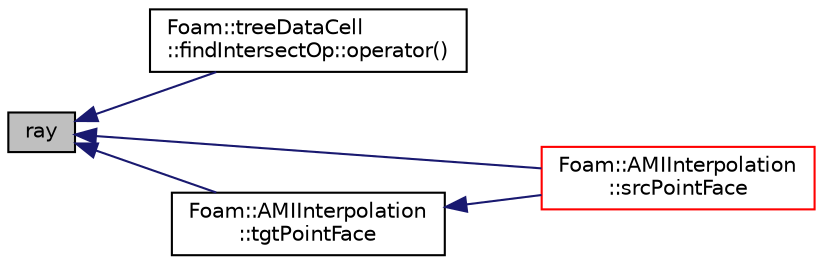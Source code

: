 digraph "ray"
{
  bgcolor="transparent";
  edge [fontname="Helvetica",fontsize="10",labelfontname="Helvetica",labelfontsize="10"];
  node [fontname="Helvetica",fontsize="10",shape=record];
  rankdir="LR";
  Node1 [label="ray",height=0.2,width=0.4,color="black", fillcolor="grey75", style="filled", fontcolor="black"];
  Node1 -> Node2 [dir="back",color="midnightblue",fontsize="10",style="solid",fontname="Helvetica"];
  Node2 [label="Foam::treeDataCell\l::findIntersectOp::operator()",height=0.2,width=0.4,color="black",URL="$a00811.html#a43d47b209c41bbb1717f33bc766cd2c0"];
  Node1 -> Node3 [dir="back",color="midnightblue",fontsize="10",style="solid",fontname="Helvetica"];
  Node3 [label="Foam::AMIInterpolation\l::srcPointFace",height=0.2,width=0.4,color="red",URL="$a00047.html#aff8c27ee1790c394bf40b2f090cd4660",tooltip="Return source patch face index of point on target patch face. "];
  Node1 -> Node4 [dir="back",color="midnightblue",fontsize="10",style="solid",fontname="Helvetica"];
  Node4 [label="Foam::AMIInterpolation\l::tgtPointFace",height=0.2,width=0.4,color="black",URL="$a00047.html#a2fd2642496a4e046272656f43039751b",tooltip="Return target patch face index of point on source patch face. "];
  Node4 -> Node3 [dir="back",color="midnightblue",fontsize="10",style="solid",fontname="Helvetica"];
}
